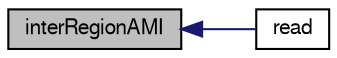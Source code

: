 digraph "interRegionAMI"
{
  bgcolor="transparent";
  edge [fontname="FreeSans",fontsize="10",labelfontname="FreeSans",labelfontsize="10"];
  node [fontname="FreeSans",fontsize="10",shape=record];
  rankdir="LR";
  Node451 [label="interRegionAMI",height=0.2,width=0.4,color="black", fillcolor="grey75", style="filled", fontcolor="black"];
  Node451 -> Node452 [dir="back",color="midnightblue",fontsize="10",style="solid",fontname="FreeSans"];
  Node452 [label="read",height=0.2,width=0.4,color="black",URL="$a28998.html#a6ce0c64db98eb6144d363dbfc86104eb",tooltip="Read control parameters from dictionary. "];
}
